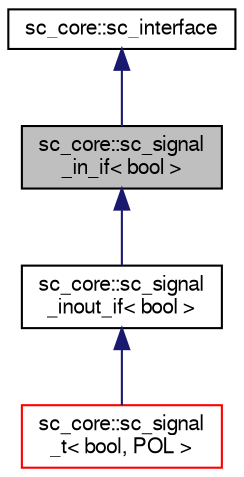 digraph "sc_core::sc_signal_in_if&lt; bool &gt;"
{
  edge [fontname="FreeSans",fontsize="10",labelfontname="FreeSans",labelfontsize="10"];
  node [fontname="FreeSans",fontsize="10",shape=record];
  Node0 [label="sc_core::sc_signal\l_in_if\< bool \>",height=0.2,width=0.4,color="black", fillcolor="grey75", style="filled", fontcolor="black"];
  Node1 -> Node0 [dir="back",color="midnightblue",fontsize="10",style="solid",fontname="FreeSans"];
  Node1 [label="sc_core::sc_interface",height=0.2,width=0.4,color="black", fillcolor="white", style="filled",URL="$a01196.html"];
  Node0 -> Node2 [dir="back",color="midnightblue",fontsize="10",style="solid",fontname="FreeSans"];
  Node2 [label="sc_core::sc_signal\l_inout_if\< bool \>",height=0.2,width=0.4,color="black", fillcolor="white", style="filled",URL="$a01280.html"];
  Node2 -> Node3 [dir="back",color="midnightblue",fontsize="10",style="solid",fontname="FreeSans"];
  Node3 [label="sc_core::sc_signal\l_t\< bool, POL \>",height=0.2,width=0.4,color="red", fillcolor="white", style="filled",URL="$a01248.html"];
}
